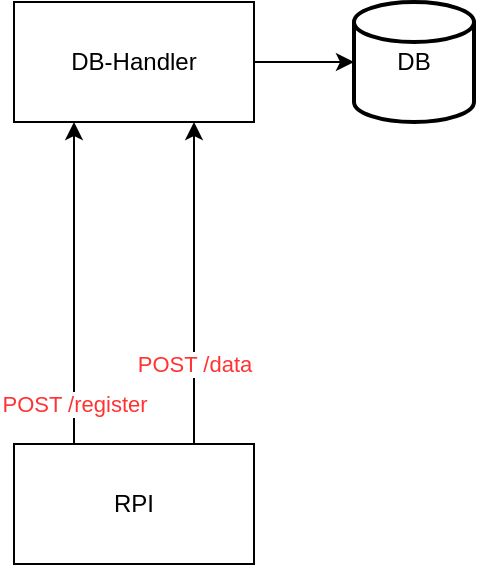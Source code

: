 <mxfile version="20.5.3" type="device"><diagram id="pVoTUM44Ycty7nSCnZqU" name="Page-1"><mxGraphModel dx="677" dy="381" grid="1" gridSize="10" guides="1" tooltips="1" connect="1" arrows="1" fold="1" page="1" pageScale="1" pageWidth="827" pageHeight="1169" math="0" shadow="0"><root><mxCell id="0"/><mxCell id="1" parent="0"/><mxCell id="kaVYYD41Z_ftW70sC4B4-4" style="edgeStyle=orthogonalEdgeStyle;rounded=0;orthogonalLoop=1;jettySize=auto;html=1;" edge="1" parent="1" source="kaVYYD41Z_ftW70sC4B4-1" target="kaVYYD41Z_ftW70sC4B4-2"><mxGeometry relative="1" as="geometry"/></mxCell><mxCell id="kaVYYD41Z_ftW70sC4B4-1" value="DB-Handler" style="rounded=0;whiteSpace=wrap;html=1;" vertex="1" parent="1"><mxGeometry x="350" y="329" width="120" height="60" as="geometry"/></mxCell><mxCell id="kaVYYD41Z_ftW70sC4B4-2" value="DB" style="strokeWidth=2;html=1;shape=mxgraph.flowchart.database;whiteSpace=wrap;" vertex="1" parent="1"><mxGeometry x="520" y="329" width="60" height="60" as="geometry"/></mxCell><mxCell id="kaVYYD41Z_ftW70sC4B4-7" value="POST /register" style="edgeStyle=orthogonalEdgeStyle;rounded=0;orthogonalLoop=1;jettySize=auto;html=1;exitX=0.25;exitY=0;exitDx=0;exitDy=0;entryX=0.25;entryY=1;entryDx=0;entryDy=0;fontColor=#FF3333;" edge="1" parent="1" source="kaVYYD41Z_ftW70sC4B4-3" target="kaVYYD41Z_ftW70sC4B4-1"><mxGeometry x="-0.752" relative="1" as="geometry"><mxPoint as="offset"/></mxGeometry></mxCell><mxCell id="kaVYYD41Z_ftW70sC4B4-10" value="POST /data" style="edgeStyle=orthogonalEdgeStyle;rounded=0;orthogonalLoop=1;jettySize=auto;html=1;exitX=0.75;exitY=0;exitDx=0;exitDy=0;entryX=0.75;entryY=1;entryDx=0;entryDy=0;fontColor=#FF3333;" edge="1" parent="1" source="kaVYYD41Z_ftW70sC4B4-3" target="kaVYYD41Z_ftW70sC4B4-1"><mxGeometry x="-0.503" relative="1" as="geometry"><mxPoint as="offset"/></mxGeometry></mxCell><mxCell id="kaVYYD41Z_ftW70sC4B4-3" value="RPI" style="rounded=0;whiteSpace=wrap;html=1;" vertex="1" parent="1"><mxGeometry x="350" y="550" width="120" height="60" as="geometry"/></mxCell></root></mxGraphModel></diagram></mxfile>